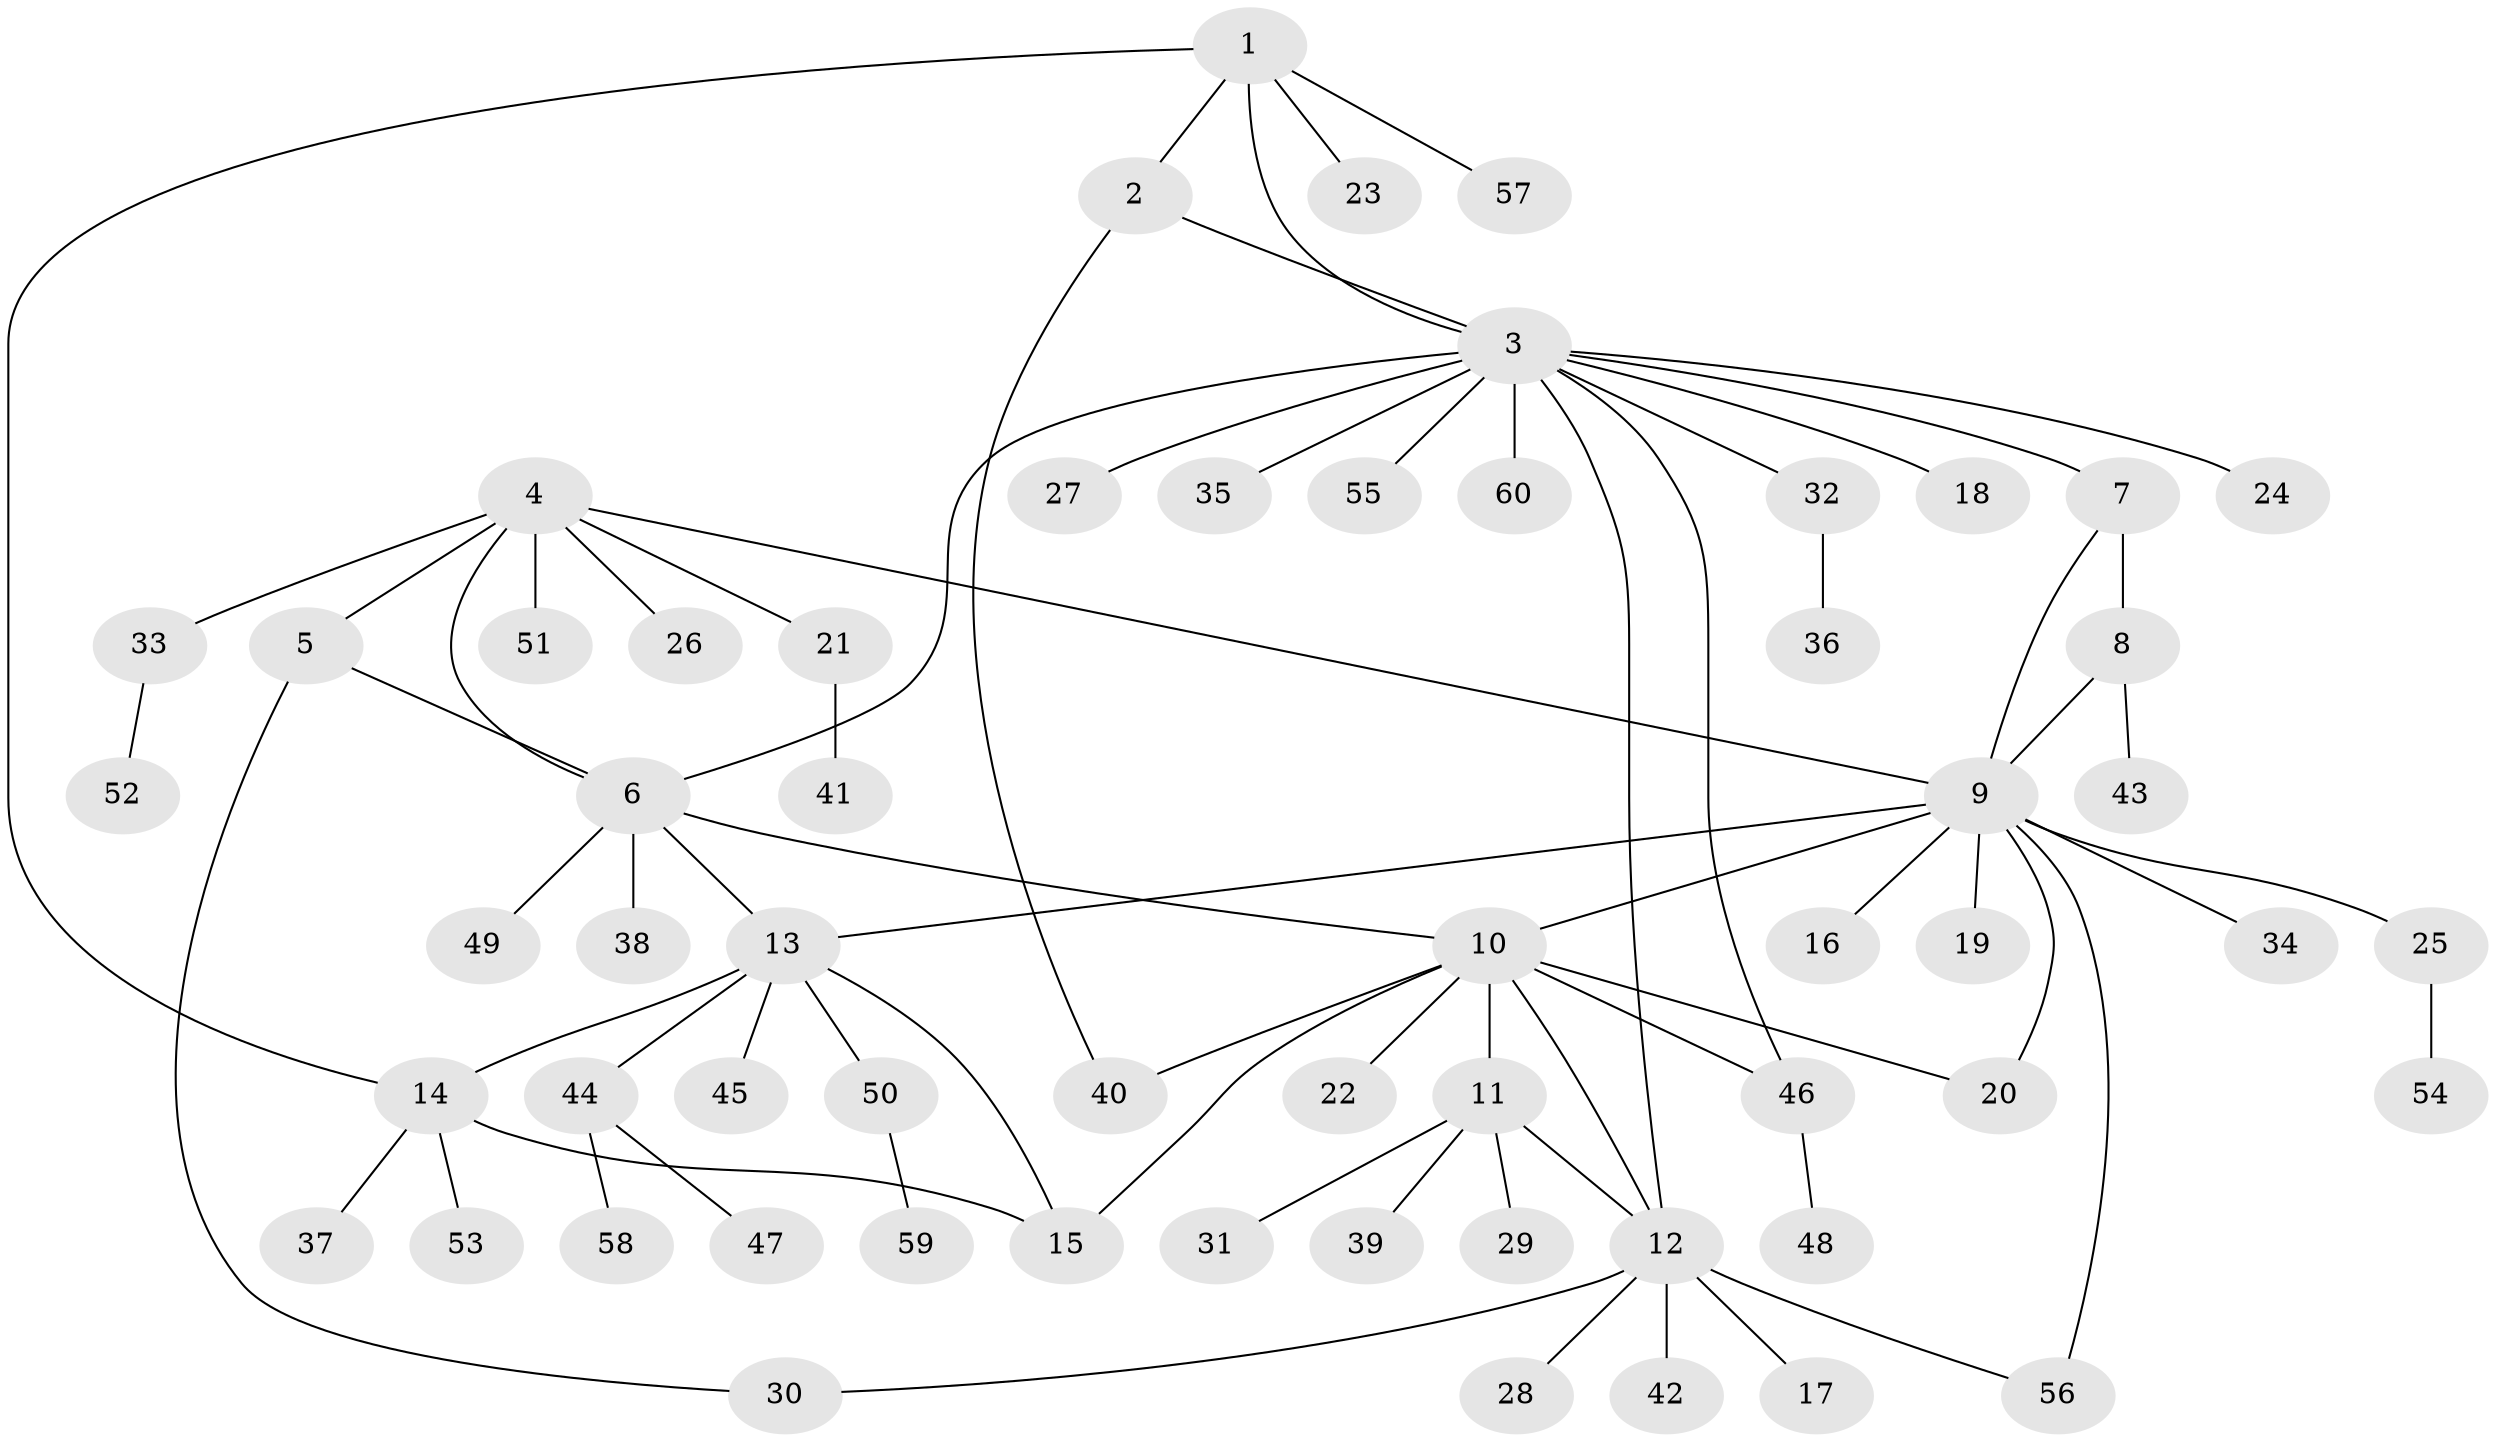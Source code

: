 // Generated by graph-tools (version 1.1) at 2025/11/02/27/25 16:11:37]
// undirected, 60 vertices, 75 edges
graph export_dot {
graph [start="1"]
  node [color=gray90,style=filled];
  1;
  2;
  3;
  4;
  5;
  6;
  7;
  8;
  9;
  10;
  11;
  12;
  13;
  14;
  15;
  16;
  17;
  18;
  19;
  20;
  21;
  22;
  23;
  24;
  25;
  26;
  27;
  28;
  29;
  30;
  31;
  32;
  33;
  34;
  35;
  36;
  37;
  38;
  39;
  40;
  41;
  42;
  43;
  44;
  45;
  46;
  47;
  48;
  49;
  50;
  51;
  52;
  53;
  54;
  55;
  56;
  57;
  58;
  59;
  60;
  1 -- 2;
  1 -- 3;
  1 -- 14;
  1 -- 23;
  1 -- 57;
  2 -- 3;
  2 -- 40;
  3 -- 6;
  3 -- 7;
  3 -- 12;
  3 -- 18;
  3 -- 24;
  3 -- 27;
  3 -- 32;
  3 -- 35;
  3 -- 46;
  3 -- 55;
  3 -- 60;
  4 -- 5;
  4 -- 6;
  4 -- 9;
  4 -- 21;
  4 -- 26;
  4 -- 33;
  4 -- 51;
  5 -- 6;
  5 -- 30;
  6 -- 10;
  6 -- 13;
  6 -- 38;
  6 -- 49;
  7 -- 8;
  7 -- 9;
  8 -- 9;
  8 -- 43;
  9 -- 10;
  9 -- 13;
  9 -- 16;
  9 -- 19;
  9 -- 20;
  9 -- 25;
  9 -- 34;
  9 -- 56;
  10 -- 11;
  10 -- 12;
  10 -- 15;
  10 -- 20;
  10 -- 22;
  10 -- 40;
  10 -- 46;
  11 -- 12;
  11 -- 29;
  11 -- 31;
  11 -- 39;
  12 -- 17;
  12 -- 28;
  12 -- 30;
  12 -- 42;
  12 -- 56;
  13 -- 14;
  13 -- 15;
  13 -- 44;
  13 -- 45;
  13 -- 50;
  14 -- 15;
  14 -- 37;
  14 -- 53;
  21 -- 41;
  25 -- 54;
  32 -- 36;
  33 -- 52;
  44 -- 47;
  44 -- 58;
  46 -- 48;
  50 -- 59;
}
